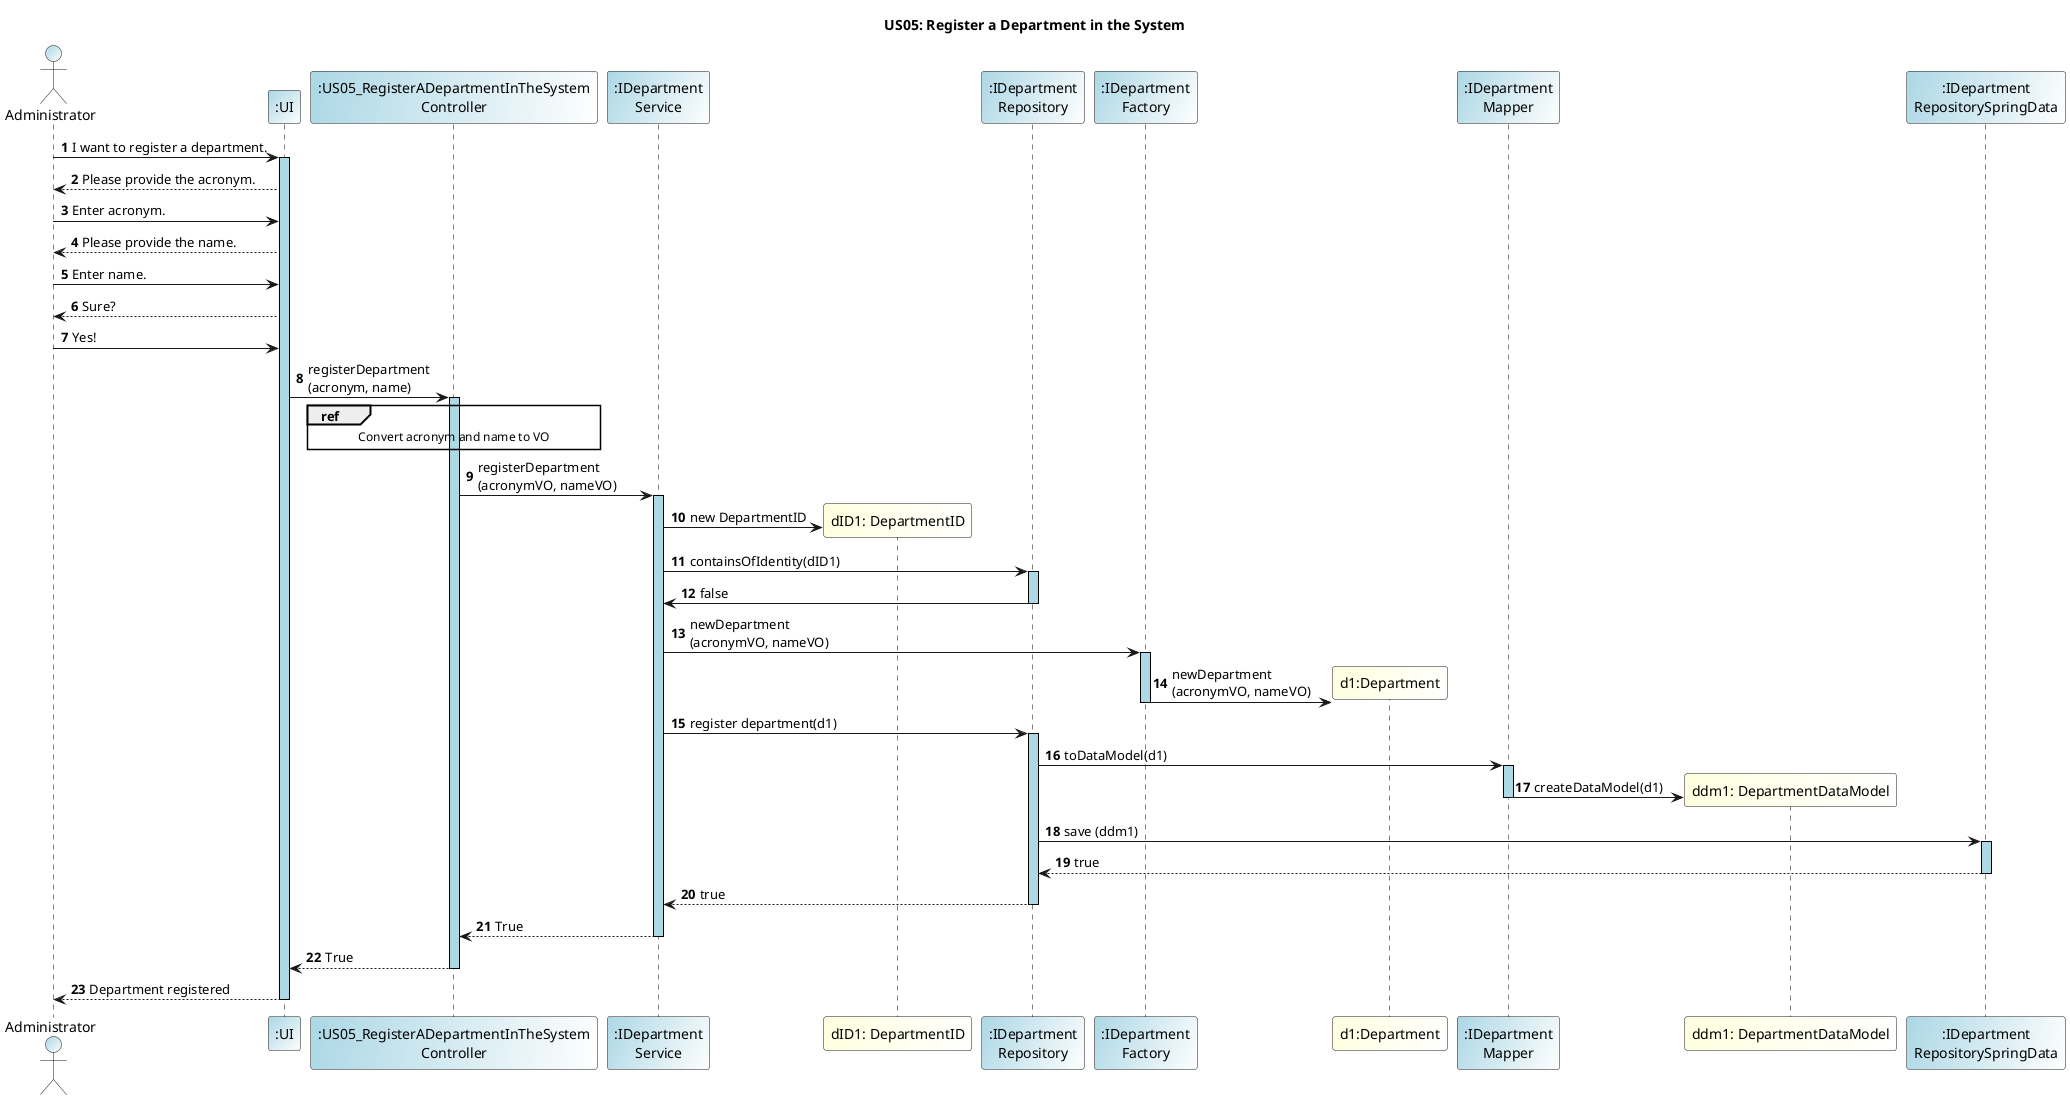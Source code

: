 @startuml

title US05: Register a Department in the System

autonumber
skinparam sequence {
   LifelineBorderColor black
   LifelineBackgroundColor LightBlue
   skinparam shadowing true
 }

actor "Administrator" as Administrator #LightBlue/White
participant ":UI" as UI #LightBlue/white
participant ":US05_RegisterADepartmentInTheSystem\nController" as Controller #LightBlue/white
participant ":IDepartment\nService" as Service #LightBlue/white
participant "dID1: DepartmentID" as DepartmentID #LightYellow/white
participant ":IDepartment\nRepository" as DepartmentRepository #LightBlue/white
participant ":IDepartment\nFactory" as DepartmentFactory #LightBlue/white
participant "d1:Department" as Department #LightYellow/white
participant ":IDepartment\nMapper" as Mapper #LightBlue/White
participant "ddm1: DepartmentDataModel" as departmentDataModel #LightYellow/White
participant ":IDepartment\nRepositorySpringData" as departmentRepoSpringData #LightBlue/White

Administrator -> UI: I want to register a department.
activate UI
UI --> Administrator: Please provide the acronym.
Administrator -> UI: Enter acronym.
UI --> Administrator: Please provide the name.
Administrator -> UI: Enter name.
UI --> Administrator: Sure?
Administrator -> UI: Yes!

UI -> Controller: registerDepartment\n(acronym, name)
activate Controller

ref over Controller
    Convert acronym and name to VO
end ref

Controller -> Service: registerDepartment\n(acronymVO, nameVO)
activate Service

Service ->  DepartmentID**: new DepartmentID


Service -> DepartmentRepository: containsOfIdentity(dID1)
activate DepartmentRepository
DepartmentRepository -> Service: false
deactivate DepartmentRepository

Service -> DepartmentFactory: newDepartment\n(acronymVO, nameVO)
activate DepartmentFactory
DepartmentFactory -> Department **: newDepartment\n(acronymVO, nameVO)
deactivate DepartmentFactory

Service -> DepartmentRepository: register department(d1)
activate DepartmentRepository
DepartmentRepository -> Mapper: toDataModel(d1)
activate Mapper

Mapper -> departmentDataModel **: createDataModel(d1)
deactivate Mapper

DepartmentRepository -> departmentRepoSpringData: save (ddm1)
activate departmentRepoSpringData

departmentRepoSpringData --> DepartmentRepository: true
deactivate departmentRepoSpringData


DepartmentRepository --> Service: true
deactivate DepartmentRepository


Service --> Controller: True
deactivate Service

Controller --> UI: True
deactivate Controller
UI --> Administrator: Department registered
deactivate UI

@enduml